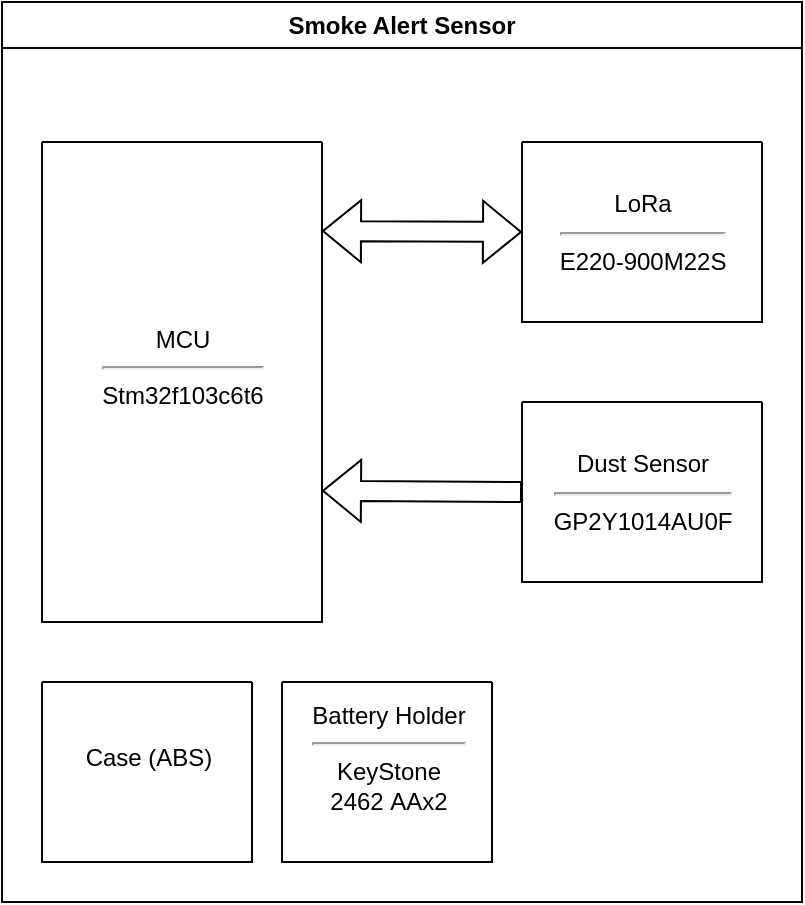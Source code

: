 <mxfile version="27.0.6">
  <diagram name="Страница — 1" id="Ba43dn694KedPT_P9-0n">
    <mxGraphModel dx="1188" dy="648" grid="1" gridSize="10" guides="1" tooltips="1" connect="1" arrows="1" fold="1" page="1" pageScale="1" pageWidth="827" pageHeight="1169" math="0" shadow="0">
      <root>
        <mxCell id="0" />
        <mxCell id="1" parent="0" />
        <mxCell id="c-6C08hO20Lu4jWBWG4H-3" value="Smoke Alert Sensor" style="swimlane;whiteSpace=wrap;html=1;" vertex="1" parent="1">
          <mxGeometry x="100" y="50" width="400" height="450" as="geometry" />
        </mxCell>
        <mxCell id="c-6C08hO20Lu4jWBWG4H-1" value="" style="swimlane;startSize=0;" vertex="1" parent="c-6C08hO20Lu4jWBWG4H-3">
          <mxGeometry x="20" y="70" width="140" height="240" as="geometry" />
        </mxCell>
        <mxCell id="c-6C08hO20Lu4jWBWG4H-2" value="MCU&lt;hr&gt;&lt;div&gt;&lt;span style=&quot;background-color: transparent; color: light-dark(rgb(0, 0, 0), rgb(255, 255, 255));&quot;&gt;Stm32f103c6t6&lt;/span&gt;&lt;/div&gt;&lt;div&gt;&lt;br&gt;&lt;/div&gt;" style="text;html=1;align=center;verticalAlign=middle;resizable=0;points=[];autosize=1;strokeColor=none;fillColor=none;" vertex="1" parent="c-6C08hO20Lu4jWBWG4H-1">
          <mxGeometry x="20" y="85" width="100" height="70" as="geometry" />
        </mxCell>
        <mxCell id="c-6C08hO20Lu4jWBWG4H-6" value="" style="swimlane;startSize=0;" vertex="1" parent="c-6C08hO20Lu4jWBWG4H-3">
          <mxGeometry x="260" y="70" width="120" height="90" as="geometry">
            <mxRectangle x="260" y="70" width="50" height="40" as="alternateBounds" />
          </mxGeometry>
        </mxCell>
        <mxCell id="c-6C08hO20Lu4jWBWG4H-7" value="LoRa&lt;hr&gt;E220-900M22S" style="text;html=1;align=center;verticalAlign=middle;resizable=0;points=[];autosize=1;strokeColor=none;fillColor=none;" vertex="1" parent="c-6C08hO20Lu4jWBWG4H-6">
          <mxGeometry x="5" y="15" width="110" height="60" as="geometry" />
        </mxCell>
        <mxCell id="c-6C08hO20Lu4jWBWG4H-8" value="" style="swimlane;startSize=0;" vertex="1" parent="c-6C08hO20Lu4jWBWG4H-3">
          <mxGeometry x="260" y="200" width="120" height="90" as="geometry" />
        </mxCell>
        <mxCell id="c-6C08hO20Lu4jWBWG4H-9" value="&lt;div&gt;Dust Sensor&lt;/div&gt;&lt;hr&gt;GP2Y1014AU0F" style="text;html=1;align=center;verticalAlign=middle;resizable=0;points=[];autosize=1;strokeColor=none;fillColor=none;" vertex="1" parent="c-6C08hO20Lu4jWBWG4H-8">
          <mxGeometry x="5" y="15" width="110" height="60" as="geometry" />
        </mxCell>
        <mxCell id="c-6C08hO20Lu4jWBWG4H-10" value="" style="swimlane;startSize=0;" vertex="1" parent="c-6C08hO20Lu4jWBWG4H-3">
          <mxGeometry x="140" y="340" width="105" height="90" as="geometry" />
        </mxCell>
        <mxCell id="c-6C08hO20Lu4jWBWG4H-11" value="&lt;div&gt;Battery Holder&lt;/div&gt;&lt;hr&gt;KeyStone&lt;div&gt;2462&amp;nbsp;&lt;span style=&quot;background-color: transparent; color: light-dark(rgb(0, 0, 0), rgb(255, 255, 255));&quot;&gt;AAx2&lt;/span&gt;&lt;div&gt;&lt;div&gt;&lt;br&gt;&lt;/div&gt;&lt;/div&gt;&lt;/div&gt;" style="text;html=1;align=center;verticalAlign=middle;resizable=0;points=[];autosize=1;strokeColor=none;fillColor=none;" vertex="1" parent="c-6C08hO20Lu4jWBWG4H-10">
          <mxGeometry x="2.5" width="100" height="90" as="geometry" />
        </mxCell>
        <mxCell id="c-6C08hO20Lu4jWBWG4H-13" value="" style="shape=flexArrow;endArrow=classic;startArrow=classic;html=1;rounded=0;" edge="1" parent="c-6C08hO20Lu4jWBWG4H-3">
          <mxGeometry width="100" height="100" relative="1" as="geometry">
            <mxPoint x="160" y="114.5" as="sourcePoint" />
            <mxPoint x="260" y="115" as="targetPoint" />
          </mxGeometry>
        </mxCell>
        <mxCell id="c-6C08hO20Lu4jWBWG4H-15" value="" style="shape=flexArrow;endArrow=classic;html=1;rounded=0;entryX=1.005;entryY=0.724;entryDx=0;entryDy=0;entryPerimeter=0;exitX=0;exitY=0.5;exitDx=0;exitDy=0;" edge="1" parent="c-6C08hO20Lu4jWBWG4H-3" source="c-6C08hO20Lu4jWBWG4H-8">
          <mxGeometry width="50" height="50" relative="1" as="geometry">
            <mxPoint x="257.74" y="245.66" as="sourcePoint" />
            <mxPoint x="160.0" y="244.33" as="targetPoint" />
          </mxGeometry>
        </mxCell>
        <mxCell id="c-6C08hO20Lu4jWBWG4H-16" value="" style="swimlane;startSize=0;" vertex="1" parent="1">
          <mxGeometry x="120" y="390" width="105" height="90" as="geometry" />
        </mxCell>
        <mxCell id="c-6C08hO20Lu4jWBWG4H-17" value="&lt;div&gt;Case (ABS)&lt;/div&gt;&lt;div&gt;&lt;div&gt;&lt;div&gt;&lt;br&gt;&lt;/div&gt;&lt;/div&gt;&lt;/div&gt;" style="text;html=1;align=center;verticalAlign=middle;resizable=0;points=[];autosize=1;strokeColor=none;fillColor=none;" vertex="1" parent="c-6C08hO20Lu4jWBWG4H-16">
          <mxGeometry x="7.5" y="25" width="90" height="40" as="geometry" />
        </mxCell>
      </root>
    </mxGraphModel>
  </diagram>
</mxfile>
